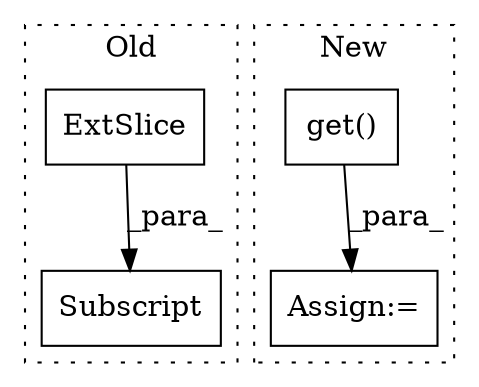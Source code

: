digraph G {
subgraph cluster0 {
1 [label="ExtSlice" a="85" s="2225" l="9" shape="box"];
3 [label="Subscript" a="63" s="2225,0" l="21,0" shape="box"];
label = "Old";
style="dotted";
}
subgraph cluster1 {
2 [label="get()" a="75" s="3311,3331" l="14,1" shape="box"];
4 [label="Assign:=" a="68" s="3308" l="3" shape="box"];
label = "New";
style="dotted";
}
1 -> 3 [label="_para_"];
2 -> 4 [label="_para_"];
}